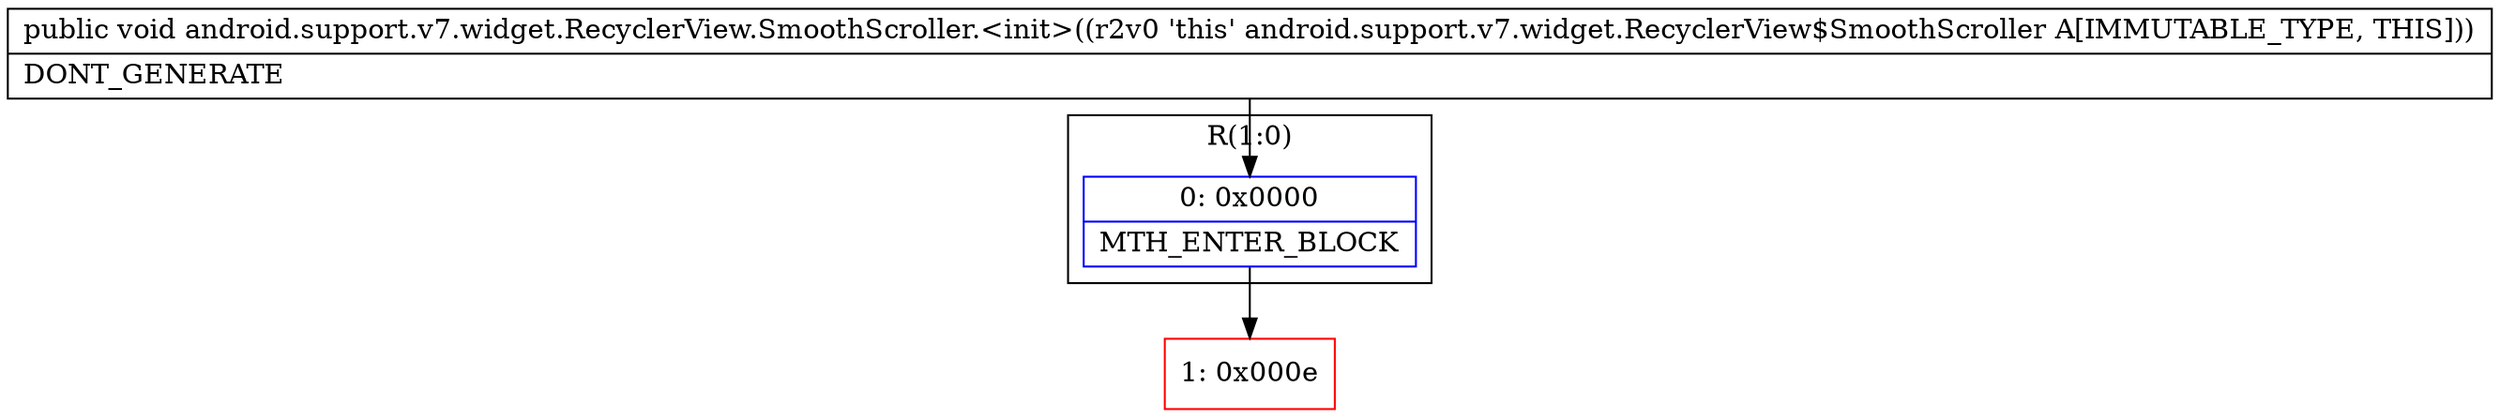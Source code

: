 digraph "CFG forandroid.support.v7.widget.RecyclerView.SmoothScroller.\<init\>()V" {
subgraph cluster_Region_461583134 {
label = "R(1:0)";
node [shape=record,color=blue];
Node_0 [shape=record,label="{0\:\ 0x0000|MTH_ENTER_BLOCK\l}"];
}
Node_1 [shape=record,color=red,label="{1\:\ 0x000e}"];
MethodNode[shape=record,label="{public void android.support.v7.widget.RecyclerView.SmoothScroller.\<init\>((r2v0 'this' android.support.v7.widget.RecyclerView$SmoothScroller A[IMMUTABLE_TYPE, THIS]))  | DONT_GENERATE\l}"];
MethodNode -> Node_0;
Node_0 -> Node_1;
}


